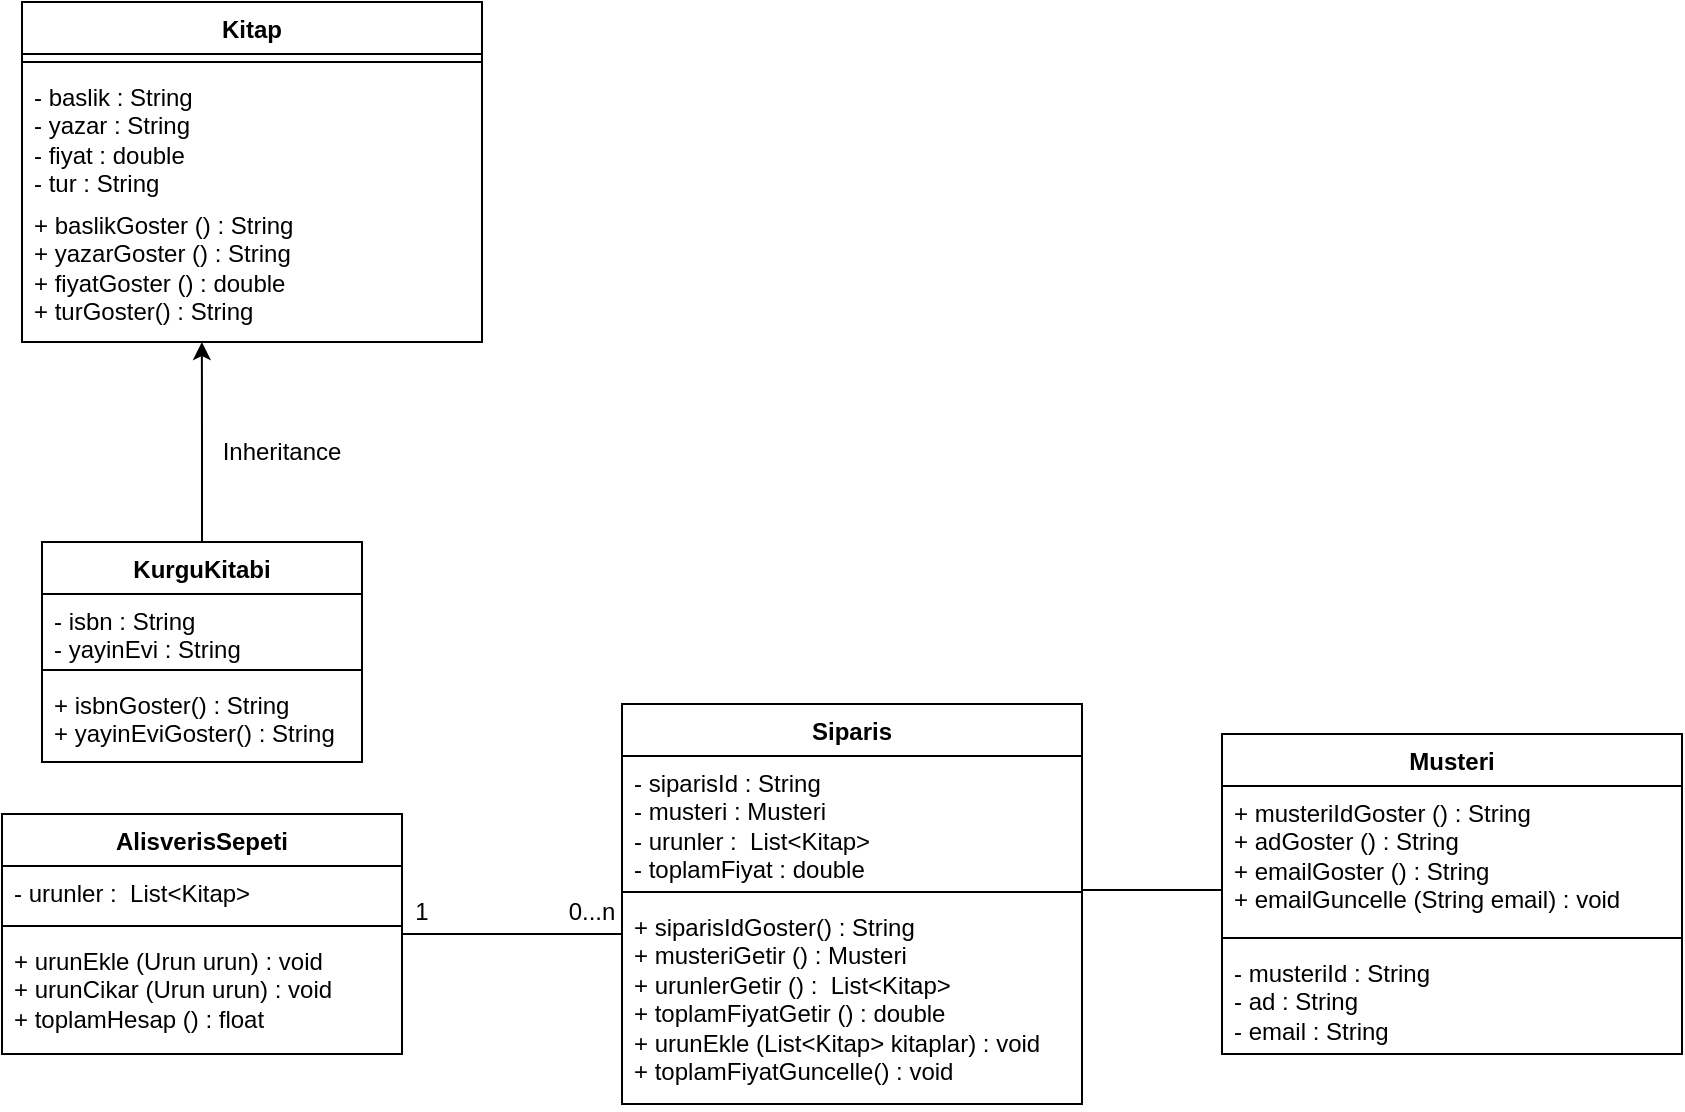 <mxfile version="24.0.4" type="device">
  <diagram name="Page-1" id="zTVV5fYnQDA912w8Vkj5">
    <mxGraphModel dx="920" dy="593" grid="1" gridSize="10" guides="1" tooltips="1" connect="1" arrows="1" fold="1" page="1" pageScale="1" pageWidth="850" pageHeight="1100" math="0" shadow="0">
      <root>
        <mxCell id="0" />
        <mxCell id="1" parent="0" />
        <mxCell id="DabCTi73Cw12KUjxk7qJ-2" value="Kitap" style="swimlane;fontStyle=1;align=center;verticalAlign=top;childLayout=stackLayout;horizontal=1;startSize=26;horizontalStack=0;resizeParent=1;resizeParentMax=0;resizeLast=0;collapsible=1;marginBottom=0;whiteSpace=wrap;html=1;" parent="1" vertex="1">
          <mxGeometry x="10" y="10" width="230" height="170" as="geometry" />
        </mxCell>
        <mxCell id="DabCTi73Cw12KUjxk7qJ-4" value="" style="line;strokeWidth=1;fillColor=none;align=left;verticalAlign=middle;spacingTop=-1;spacingLeft=3;spacingRight=3;rotatable=0;labelPosition=right;points=[];portConstraint=eastwest;strokeColor=inherit;" parent="DabCTi73Cw12KUjxk7qJ-2" vertex="1">
          <mxGeometry y="26" width="230" height="8" as="geometry" />
        </mxCell>
        <mxCell id="DabCTi73Cw12KUjxk7qJ-3" value="&lt;div&gt;- baslik : String&lt;/div&gt;&lt;div&gt;- yazar : String&lt;/div&gt;&lt;div&gt;- fiyat : double&lt;/div&gt;&lt;div&gt;- tur : String&lt;/div&gt;" style="text;strokeColor=none;fillColor=none;align=left;verticalAlign=top;spacingLeft=4;spacingRight=4;overflow=hidden;rotatable=0;points=[[0,0.5],[1,0.5]];portConstraint=eastwest;whiteSpace=wrap;html=1;" parent="DabCTi73Cw12KUjxk7qJ-2" vertex="1">
          <mxGeometry y="34" width="230" height="64" as="geometry" />
        </mxCell>
        <mxCell id="DabCTi73Cw12KUjxk7qJ-5" value="&lt;div&gt;+ baslikGoster () : String&lt;/div&gt;&lt;div&gt;+ yazarGoster () : String&amp;nbsp;&lt;/div&gt;&lt;div&gt;+ fiyatGoster () : double&amp;nbsp;&lt;/div&gt;&lt;div&gt;+ turGoster() : String&lt;/div&gt;" style="text;strokeColor=none;fillColor=none;align=left;verticalAlign=top;spacingLeft=4;spacingRight=4;overflow=hidden;rotatable=0;points=[[0,0.5],[1,0.5]];portConstraint=eastwest;whiteSpace=wrap;html=1;" parent="DabCTi73Cw12KUjxk7qJ-2" vertex="1">
          <mxGeometry y="98" width="230" height="72" as="geometry" />
        </mxCell>
        <mxCell id="DabCTi73Cw12KUjxk7qJ-6" value="AlisverisSepeti" style="swimlane;fontStyle=1;align=center;verticalAlign=top;childLayout=stackLayout;horizontal=1;startSize=26;horizontalStack=0;resizeParent=1;resizeParentMax=0;resizeLast=0;collapsible=1;marginBottom=0;whiteSpace=wrap;html=1;" parent="1" vertex="1">
          <mxGeometry y="416" width="200" height="120" as="geometry" />
        </mxCell>
        <mxCell id="DabCTi73Cw12KUjxk7qJ-7" value="- urunler :&amp;nbsp;&amp;nbsp;List&amp;lt;Kitap&amp;gt;&amp;nbsp;" style="text;strokeColor=none;fillColor=none;align=left;verticalAlign=top;spacingLeft=4;spacingRight=4;overflow=hidden;rotatable=0;points=[[0,0.5],[1,0.5]];portConstraint=eastwest;whiteSpace=wrap;html=1;" parent="DabCTi73Cw12KUjxk7qJ-6" vertex="1">
          <mxGeometry y="26" width="200" height="26" as="geometry" />
        </mxCell>
        <mxCell id="DabCTi73Cw12KUjxk7qJ-8" value="" style="line;strokeWidth=1;fillColor=none;align=left;verticalAlign=middle;spacingTop=-1;spacingLeft=3;spacingRight=3;rotatable=0;labelPosition=right;points=[];portConstraint=eastwest;strokeColor=inherit;" parent="DabCTi73Cw12KUjxk7qJ-6" vertex="1">
          <mxGeometry y="52" width="200" height="8" as="geometry" />
        </mxCell>
        <mxCell id="DabCTi73Cw12KUjxk7qJ-9" value="+ urunEkle (Urun urun) : void&lt;br&gt;+ urunCikar (Urun urun) : void&lt;br&gt;+ toplamHesap () : float" style="text;strokeColor=none;fillColor=none;align=left;verticalAlign=top;spacingLeft=4;spacingRight=4;overflow=hidden;rotatable=0;points=[[0,0.5],[1,0.5]];portConstraint=eastwest;whiteSpace=wrap;html=1;" parent="DabCTi73Cw12KUjxk7qJ-6" vertex="1">
          <mxGeometry y="60" width="200" height="60" as="geometry" />
        </mxCell>
        <mxCell id="S_WUu5spH7_Ooqh6vW5S-2" style="edgeStyle=orthogonalEdgeStyle;rounded=0;orthogonalLoop=1;jettySize=auto;html=1;exitX=0.5;exitY=0;exitDx=0;exitDy=0;entryX=0.391;entryY=1;entryDx=0;entryDy=0;entryPerimeter=0;" edge="1" parent="1" source="DabCTi73Cw12KUjxk7qJ-10" target="DabCTi73Cw12KUjxk7qJ-5">
          <mxGeometry relative="1" as="geometry">
            <mxPoint x="100" y="190" as="targetPoint" />
          </mxGeometry>
        </mxCell>
        <mxCell id="DabCTi73Cw12KUjxk7qJ-10" value="KurguKitabi" style="swimlane;fontStyle=1;align=center;verticalAlign=top;childLayout=stackLayout;horizontal=1;startSize=26;horizontalStack=0;resizeParent=1;resizeParentMax=0;resizeLast=0;collapsible=1;marginBottom=0;whiteSpace=wrap;html=1;" parent="1" vertex="1">
          <mxGeometry x="20" y="280" width="160" height="110" as="geometry" />
        </mxCell>
        <mxCell id="DabCTi73Cw12KUjxk7qJ-11" value="&lt;div&gt;- isbn : String&lt;/div&gt;&lt;div&gt;- yayinEvi : String&lt;/div&gt;" style="text;strokeColor=none;fillColor=none;align=left;verticalAlign=top;spacingLeft=4;spacingRight=4;overflow=hidden;rotatable=0;points=[[0,0.5],[1,0.5]];portConstraint=eastwest;whiteSpace=wrap;html=1;" parent="DabCTi73Cw12KUjxk7qJ-10" vertex="1">
          <mxGeometry y="26" width="160" height="34" as="geometry" />
        </mxCell>
        <mxCell id="DabCTi73Cw12KUjxk7qJ-12" value="" style="line;strokeWidth=1;fillColor=none;align=left;verticalAlign=middle;spacingTop=-1;spacingLeft=3;spacingRight=3;rotatable=0;labelPosition=right;points=[];portConstraint=eastwest;strokeColor=inherit;" parent="DabCTi73Cw12KUjxk7qJ-10" vertex="1">
          <mxGeometry y="60" width="160" height="8" as="geometry" />
        </mxCell>
        <mxCell id="DabCTi73Cw12KUjxk7qJ-13" value="&lt;div&gt;+ isbnGoster() : String&lt;/div&gt;&lt;div&gt;+ yayinEviGoster() : String&lt;/div&gt;" style="text;strokeColor=none;fillColor=none;align=left;verticalAlign=top;spacingLeft=4;spacingRight=4;overflow=hidden;rotatable=0;points=[[0,0.5],[1,0.5]];portConstraint=eastwest;whiteSpace=wrap;html=1;" parent="DabCTi73Cw12KUjxk7qJ-10" vertex="1">
          <mxGeometry y="68" width="160" height="42" as="geometry" />
        </mxCell>
        <mxCell id="DabCTi73Cw12KUjxk7qJ-18" value="Musteri" style="swimlane;fontStyle=1;align=center;verticalAlign=top;childLayout=stackLayout;horizontal=1;startSize=26;horizontalStack=0;resizeParent=1;resizeParentMax=0;resizeLast=0;collapsible=1;marginBottom=0;whiteSpace=wrap;html=1;" parent="1" vertex="1">
          <mxGeometry x="610" y="376" width="230" height="160" as="geometry" />
        </mxCell>
        <mxCell id="DabCTi73Cw12KUjxk7qJ-21" value="&lt;div&gt;+ musteriIdGoster () : String&lt;/div&gt;&lt;div&gt;+ adGoster () : String&lt;/div&gt;&lt;div&gt;+ emailGoster () : String&amp;nbsp;&lt;/div&gt;&lt;div&gt;+ emailGuncelle (String email) : void&lt;/div&gt;" style="text;strokeColor=none;fillColor=none;align=left;verticalAlign=top;spacingLeft=4;spacingRight=4;overflow=hidden;rotatable=0;points=[[0,0.5],[1,0.5]];portConstraint=eastwest;whiteSpace=wrap;html=1;" parent="DabCTi73Cw12KUjxk7qJ-18" vertex="1">
          <mxGeometry y="26" width="230" height="72" as="geometry" />
        </mxCell>
        <mxCell id="DabCTi73Cw12KUjxk7qJ-20" value="" style="line;strokeWidth=1;fillColor=none;align=left;verticalAlign=middle;spacingTop=-1;spacingLeft=3;spacingRight=3;rotatable=0;labelPosition=right;points=[];portConstraint=eastwest;strokeColor=inherit;" parent="DabCTi73Cw12KUjxk7qJ-18" vertex="1">
          <mxGeometry y="98" width="230" height="8" as="geometry" />
        </mxCell>
        <mxCell id="DabCTi73Cw12KUjxk7qJ-19" value="&lt;div&gt;- musteriId : String&lt;/div&gt;&lt;div&gt;- ad : String&lt;/div&gt;&lt;div&gt;- email : String&lt;/div&gt;" style="text;strokeColor=none;fillColor=none;align=left;verticalAlign=top;spacingLeft=4;spacingRight=4;overflow=hidden;rotatable=0;points=[[0,0.5],[1,0.5]];portConstraint=eastwest;whiteSpace=wrap;html=1;" parent="DabCTi73Cw12KUjxk7qJ-18" vertex="1">
          <mxGeometry y="106" width="230" height="54" as="geometry" />
        </mxCell>
        <mxCell id="DabCTi73Cw12KUjxk7qJ-22" value="Siparis" style="swimlane;fontStyle=1;align=center;verticalAlign=top;childLayout=stackLayout;horizontal=1;startSize=26;horizontalStack=0;resizeParent=1;resizeParentMax=0;resizeLast=0;collapsible=1;marginBottom=0;whiteSpace=wrap;html=1;" parent="1" vertex="1">
          <mxGeometry x="310" y="361" width="230" height="200" as="geometry" />
        </mxCell>
        <mxCell id="DabCTi73Cw12KUjxk7qJ-23" value="&lt;div&gt;- siparisId : String&lt;/div&gt;&lt;div&gt;- musteri :&amp;nbsp;Musteri&amp;nbsp;&lt;/div&gt;&lt;div&gt;- urunler :&amp;nbsp;&amp;nbsp;List&amp;lt;Kitap&amp;gt;&lt;/div&gt;&lt;div&gt;- toplamFiyat : double&lt;/div&gt;" style="text;strokeColor=none;fillColor=none;align=left;verticalAlign=top;spacingLeft=4;spacingRight=4;overflow=hidden;rotatable=0;points=[[0,0.5],[1,0.5]];portConstraint=eastwest;whiteSpace=wrap;html=1;" parent="DabCTi73Cw12KUjxk7qJ-22" vertex="1">
          <mxGeometry y="26" width="230" height="64" as="geometry" />
        </mxCell>
        <mxCell id="DabCTi73Cw12KUjxk7qJ-24" value="" style="line;strokeWidth=1;fillColor=none;align=left;verticalAlign=middle;spacingTop=-1;spacingLeft=3;spacingRight=3;rotatable=0;labelPosition=right;points=[];portConstraint=eastwest;strokeColor=inherit;" parent="DabCTi73Cw12KUjxk7qJ-22" vertex="1">
          <mxGeometry y="90" width="230" height="8" as="geometry" />
        </mxCell>
        <mxCell id="DabCTi73Cw12KUjxk7qJ-25" value="&lt;div&gt;+ siparisIdGoster() : String&lt;/div&gt;&lt;div&gt;+ musteriGetir () :&amp;nbsp;Musteri&amp;nbsp;&lt;/div&gt;&lt;div&gt;+ urunlerGetir () :&amp;nbsp;&amp;nbsp;List&amp;lt;Kitap&amp;gt;&lt;/div&gt;&lt;div&gt;+ toplamFiyatGetir () : double&lt;/div&gt;&lt;div&gt;+ urunEkle (List&amp;lt;Kitap&amp;gt; kitaplar) : void&lt;/div&gt;&lt;div&gt;+ toplamFiyatGuncelle() : void&lt;/div&gt;" style="text;strokeColor=none;fillColor=none;align=left;verticalAlign=top;spacingLeft=4;spacingRight=4;overflow=hidden;rotatable=0;points=[[0,0.5],[1,0.5]];portConstraint=eastwest;whiteSpace=wrap;html=1;" parent="DabCTi73Cw12KUjxk7qJ-22" vertex="1">
          <mxGeometry y="98" width="230" height="102" as="geometry" />
        </mxCell>
        <mxCell id="DabCTi73Cw12KUjxk7qJ-26" value="" style="line;strokeWidth=1;fillColor=none;align=left;verticalAlign=middle;spacingTop=-1;spacingLeft=3;spacingRight=3;rotatable=0;labelPosition=right;points=[];portConstraint=eastwest;strokeColor=inherit;" parent="1" vertex="1">
          <mxGeometry x="200" y="472" width="110" height="8" as="geometry" />
        </mxCell>
        <mxCell id="DabCTi73Cw12KUjxk7qJ-27" value="1" style="text;html=1;align=center;verticalAlign=middle;whiteSpace=wrap;rounded=0;" parent="1" vertex="1">
          <mxGeometry x="180" y="450" width="60" height="30" as="geometry" />
        </mxCell>
        <mxCell id="DabCTi73Cw12KUjxk7qJ-28" value="0...n" style="text;html=1;align=center;verticalAlign=middle;whiteSpace=wrap;rounded=0;" parent="1" vertex="1">
          <mxGeometry x="265" y="450" width="60" height="30" as="geometry" />
        </mxCell>
        <mxCell id="DabCTi73Cw12KUjxk7qJ-33" value="Inheritance" style="text;html=1;align=center;verticalAlign=middle;whiteSpace=wrap;rounded=0;" parent="1" vertex="1">
          <mxGeometry x="110" y="220" width="60" height="30" as="geometry" />
        </mxCell>
        <mxCell id="DabCTi73Cw12KUjxk7qJ-36" value="" style="line;strokeWidth=1;fillColor=none;align=left;verticalAlign=middle;spacingTop=-1;spacingLeft=3;spacingRight=3;rotatable=0;labelPosition=right;points=[];portConstraint=eastwest;strokeColor=inherit;" parent="1" vertex="1">
          <mxGeometry x="540" y="450" width="70" height="8" as="geometry" />
        </mxCell>
      </root>
    </mxGraphModel>
  </diagram>
</mxfile>
